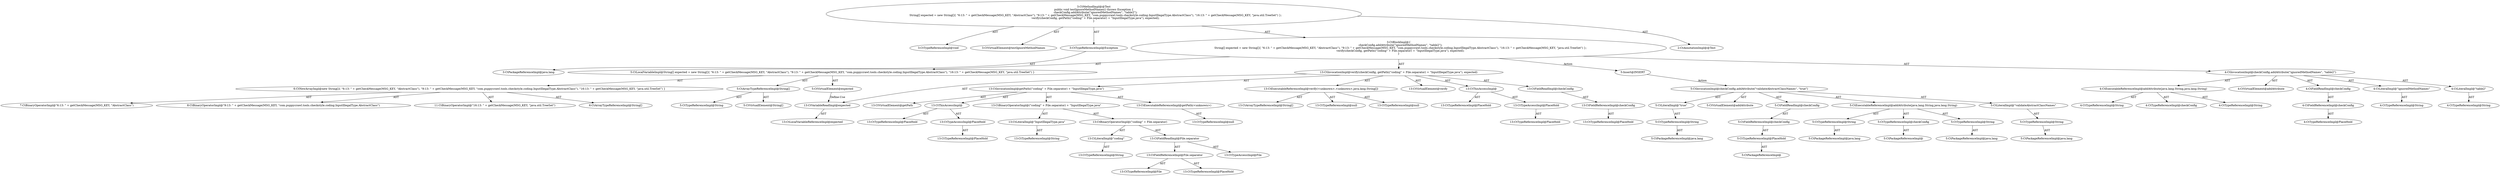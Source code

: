 digraph "testIgnoreMethodNames#?" {
0 [label="3:CtTypeReferenceImpl@void" shape=ellipse]
1 [label="3:CtVirtualElement@testIgnoreMethodNames" shape=ellipse]
2 [label="3:CtTypeReferenceImpl@Exception" shape=ellipse]
3 [label="3:CtPackageReferenceImpl@java.lang" shape=ellipse]
4 [label="4:CtExecutableReferenceImpl@addAttribute(java.lang.String,java.lang.String)" shape=ellipse]
5 [label="4:CtTypeReferenceImpl@checkConfig" shape=ellipse]
6 [label="4:CtTypeReferenceImpl@String" shape=ellipse]
7 [label="4:CtTypeReferenceImpl@String" shape=ellipse]
8 [label="4:CtVirtualElement@addAttribute" shape=ellipse]
9 [label="4:CtFieldReferenceImpl@checkConfig" shape=ellipse]
10 [label="4:CtTypeReferenceImpl@PlaceHold" shape=ellipse]
11 [label="4:CtFieldReadImpl@checkConfig" shape=ellipse]
12 [label="4:CtLiteralImpl@\"ignoredMethodNames\"" shape=ellipse]
13 [label="4:CtTypeReferenceImpl@String" shape=ellipse]
14 [label="4:CtLiteralImpl@\"table2\"" shape=ellipse]
15 [label="4:CtTypeReferenceImpl@String" shape=ellipse]
16 [label="4:CtInvocationImpl@checkConfig.addAttribute(\"ignoredMethodNames\", \"table2\")" shape=ellipse]
17 [label="5:CtVirtualElement@String[]" shape=ellipse]
18 [label="5:CtArrayTypeReferenceImpl@String[]" shape=ellipse]
19 [label="5:CtTypeReferenceImpl@String" shape=ellipse]
20 [label="6:CtNewArrayImpl@new String[]\{ \"6:13: \" + getCheckMessage(MSG_KEY, \"AbstractClass\"), \"9:13: \" + getCheckMessage(MSG_KEY, \"com.puppycrawl.tools.checkstyle.coding.InputIllegalType.AbstractClass\"), \"16:13: \" + getCheckMessage(MSG_KEY, \"java.util.TreeSet\") \}" shape=ellipse]
21 [label="6:CtArrayTypeReferenceImpl@String[]" shape=ellipse]
22 [label="7:CtBinaryOperatorImpl@\"6:13: \" + getCheckMessage(MSG_KEY, \"AbstractClass\")" shape=ellipse]
23 [label="8:CtBinaryOperatorImpl@\"9:13: \" + getCheckMessage(MSG_KEY, \"com.puppycrawl.tools.checkstyle.coding.InputIllegalType.AbstractClass\")" shape=ellipse]
24 [label="11:CtBinaryOperatorImpl@\"16:13: \" + getCheckMessage(MSG_KEY, \"java.util.TreeSet\")" shape=ellipse]
25 [label="5:CtVirtualElement@expected" shape=ellipse]
26 [label="5:CtLocalVariableImpl@String[] expected = new String[]\{ \"6:13: \" + getCheckMessage(MSG_KEY, \"AbstractClass\"), \"9:13: \" + getCheckMessage(MSG_KEY, \"com.puppycrawl.tools.checkstyle.coding.InputIllegalType.AbstractClass\"), \"16:13: \" + getCheckMessage(MSG_KEY, \"java.util.TreeSet\") \}" shape=ellipse]
27 [label="13:CtExecutableReferenceImpl@verify(<unknown>,<unknown>,java.lang.String[])" shape=ellipse]
28 [label="13:CtTypeReferenceImpl@null" shape=ellipse]
29 [label="13:CtTypeReferenceImpl@null" shape=ellipse]
30 [label="13:CtArrayTypeReferenceImpl@String[]" shape=ellipse]
31 [label="13:CtVirtualElement@verify" shape=ellipse]
32 [label="13:CtTypeAccessImpl@PlaceHold" shape=ellipse]
33 [label="13:CtTypeReferenceImpl@PlaceHold" shape=ellipse]
34 [label="13:CtThisAccessImpl@" shape=ellipse]
35 [label="13:CtTypeReferenceImpl@PlaceHold" shape=ellipse]
36 [label="13:CtFieldReferenceImpl@checkConfig" shape=ellipse]
37 [label="13:CtTypeReferenceImpl@PlaceHold" shape=ellipse]
38 [label="13:CtFieldReadImpl@checkConfig" shape=ellipse]
39 [label="13:CtExecutableReferenceImpl@getPath(<unknown>)" shape=ellipse]
40 [label="13:CtTypeReferenceImpl@null" shape=ellipse]
41 [label="13:CtVirtualElement@getPath" shape=ellipse]
42 [label="13:CtTypeAccessImpl@PlaceHold" shape=ellipse]
43 [label="13:CtTypeReferenceImpl@PlaceHold" shape=ellipse]
44 [label="13:CtThisAccessImpl@" shape=ellipse]
45 [label="13:CtTypeReferenceImpl@PlaceHold" shape=ellipse]
46 [label="13:CtLiteralImpl@\"coding\"" shape=ellipse]
47 [label="13:CtTypeReferenceImpl@String" shape=ellipse]
48 [label="13:CtFieldReferenceImpl@File.separator" shape=ellipse]
49 [label="13:CtTypeReferenceImpl@File" shape=ellipse]
50 [label="13:CtTypeReferenceImpl@PlaceHold" shape=ellipse]
51 [label="13:CtFieldReadImpl@File.separator" shape=ellipse]
52 [label="13:CtTypeAccessImpl@File" shape=ellipse]
53 [label="13:CtBinaryOperatorImpl@(\"coding\" + File.separator)" shape=ellipse]
54 [label="13:CtLiteralImpl@\"InputIllegalType.java\"" shape=ellipse]
55 [label="13:CtTypeReferenceImpl@String" shape=ellipse]
56 [label="13:CtBinaryOperatorImpl@(\"coding\" + File.separator) + \"InputIllegalType.java\"" shape=ellipse]
57 [label="13:CtInvocationImpl@getPath((\"coding\" + File.separator) + \"InputIllegalType.java\")" shape=ellipse]
58 [label="13:CtVariableReadImpl@expected" shape=ellipse]
59 [label="13:CtLocalVariableReferenceImpl@expected" shape=ellipse]
60 [label="13:CtInvocationImpl@verify(checkConfig, getPath((\"coding\" + File.separator) + \"InputIllegalType.java\"), expected)" shape=ellipse]
61 [label="3:CtBlockImpl@\{
    checkConfig.addAttribute(\"ignoredMethodNames\", \"table2\");
    String[] expected = new String[]\{ \"6:13: \" + getCheckMessage(MSG_KEY, \"AbstractClass\"), \"9:13: \" + getCheckMessage(MSG_KEY, \"com.puppycrawl.tools.checkstyle.coding.InputIllegalType.AbstractClass\"), \"16:13: \" + getCheckMessage(MSG_KEY, \"java.util.TreeSet\") \};
    verify(checkConfig, getPath((\"coding\" + File.separator) + \"InputIllegalType.java\"), expected);
\}" shape=ellipse]
62 [label="3:CtMethodImpl@@Test
public void testIgnoreMethodNames() throws Exception \{
    checkConfig.addAttribute(\"ignoredMethodNames\", \"table2\");
    String[] expected = new String[]\{ \"6:13: \" + getCheckMessage(MSG_KEY, \"AbstractClass\"), \"9:13: \" + getCheckMessage(MSG_KEY, \"com.puppycrawl.tools.checkstyle.coding.InputIllegalType.AbstractClass\"), \"16:13: \" + getCheckMessage(MSG_KEY, \"java.util.TreeSet\") \};
    verify(checkConfig, getPath((\"coding\" + File.separator) + \"InputIllegalType.java\"), expected);
\}" shape=ellipse]
63 [label="2:CtAnnotationImpl@@Test" shape=ellipse]
64 [label="5:Insert@INSERT" shape=ellipse]
65 [label="5:CtPackageReferenceImpl@" shape=ellipse]
66 [label="5:CtTypeReferenceImpl@PlaceHold" shape=ellipse]
67 [label="5:CtFieldReferenceImpl@checkConfig" shape=ellipse]
68 [label="5:CtFieldReadImpl@checkConfig" shape=ellipse]
69 [label="5:CtPackageReferenceImpl@" shape=ellipse]
70 [label="5:CtTypeReferenceImpl@checkConfig" shape=ellipse]
71 [label="5:CtPackageReferenceImpl@java.lang" shape=ellipse]
72 [label="5:CtTypeReferenceImpl@String" shape=ellipse]
73 [label="5:CtPackageReferenceImpl@java.lang" shape=ellipse]
74 [label="5:CtTypeReferenceImpl@String" shape=ellipse]
75 [label="5:CtExecutableReferenceImpl@addAttribute(java.lang.String,java.lang.String)" shape=ellipse]
76 [label="5:CtPackageReferenceImpl@java.lang" shape=ellipse]
77 [label="5:CtTypeReferenceImpl@String" shape=ellipse]
78 [label="5:CtLiteralImpl@\"validateAbstractClassNames\"" shape=ellipse]
79 [label="5:CtPackageReferenceImpl@java.lang" shape=ellipse]
80 [label="5:CtTypeReferenceImpl@String" shape=ellipse]
81 [label="5:CtLiteralImpl@\"true\"" shape=ellipse]
82 [label="5:CtInvocationImpl@checkConfig.addAttribute(\"validateAbstractClassNames\", \"true\")" shape=ellipse]
83 [label="5:CtVirtualElement@addAttribute" shape=ellipse]
2 -> 3 [label="AST"];
4 -> 5 [label="AST"];
4 -> 6 [label="AST"];
4 -> 7 [label="AST"];
9 -> 10 [label="AST"];
11 -> 9 [label="AST"];
12 -> 13 [label="AST"];
14 -> 15 [label="AST"];
16 -> 8 [label="AST"];
16 -> 11 [label="AST"];
16 -> 4 [label="AST"];
16 -> 12 [label="AST"];
16 -> 14 [label="AST"];
18 -> 17 [label="AST"];
18 -> 19 [label="AST"];
20 -> 21 [label="AST"];
20 -> 22 [label="AST"];
20 -> 23 [label="AST"];
20 -> 24 [label="AST"];
25 -> 58 [label="Define-Use"];
26 -> 25 [label="AST"];
26 -> 18 [label="AST"];
26 -> 20 [label="AST"];
27 -> 28 [label="AST"];
27 -> 29 [label="AST"];
27 -> 30 [label="AST"];
32 -> 33 [label="AST"];
34 -> 35 [label="AST"];
34 -> 32 [label="AST"];
36 -> 37 [label="AST"];
38 -> 36 [label="AST"];
39 -> 40 [label="AST"];
42 -> 43 [label="AST"];
44 -> 45 [label="AST"];
44 -> 42 [label="AST"];
46 -> 47 [label="AST"];
48 -> 49 [label="AST"];
48 -> 50 [label="AST"];
51 -> 52 [label="AST"];
51 -> 48 [label="AST"];
53 -> 46 [label="AST"];
53 -> 51 [label="AST"];
54 -> 55 [label="AST"];
56 -> 53 [label="AST"];
56 -> 54 [label="AST"];
57 -> 41 [label="AST"];
57 -> 44 [label="AST"];
57 -> 39 [label="AST"];
57 -> 56 [label="AST"];
58 -> 59 [label="AST"];
60 -> 31 [label="AST"];
60 -> 34 [label="AST"];
60 -> 27 [label="AST"];
60 -> 38 [label="AST"];
60 -> 57 [label="AST"];
60 -> 58 [label="AST"];
61 -> 16 [label="AST"];
61 -> 26 [label="AST"];
61 -> 60 [label="AST"];
61 -> 64 [label="Action"];
62 -> 1 [label="AST"];
62 -> 63 [label="AST"];
62 -> 0 [label="AST"];
62 -> 2 [label="AST"];
62 -> 61 [label="AST"];
64 -> 82 [label="Action"];
66 -> 65 [label="AST"];
67 -> 66 [label="AST"];
68 -> 67 [label="AST"];
70 -> 69 [label="AST"];
72 -> 71 [label="AST"];
74 -> 73 [label="AST"];
75 -> 70 [label="AST"];
75 -> 72 [label="AST"];
75 -> 74 [label="AST"];
77 -> 76 [label="AST"];
78 -> 77 [label="AST"];
80 -> 79 [label="AST"];
81 -> 80 [label="AST"];
82 -> 83 [label="AST"];
82 -> 68 [label="AST"];
82 -> 75 [label="AST"];
82 -> 78 [label="AST"];
82 -> 81 [label="AST"];
}